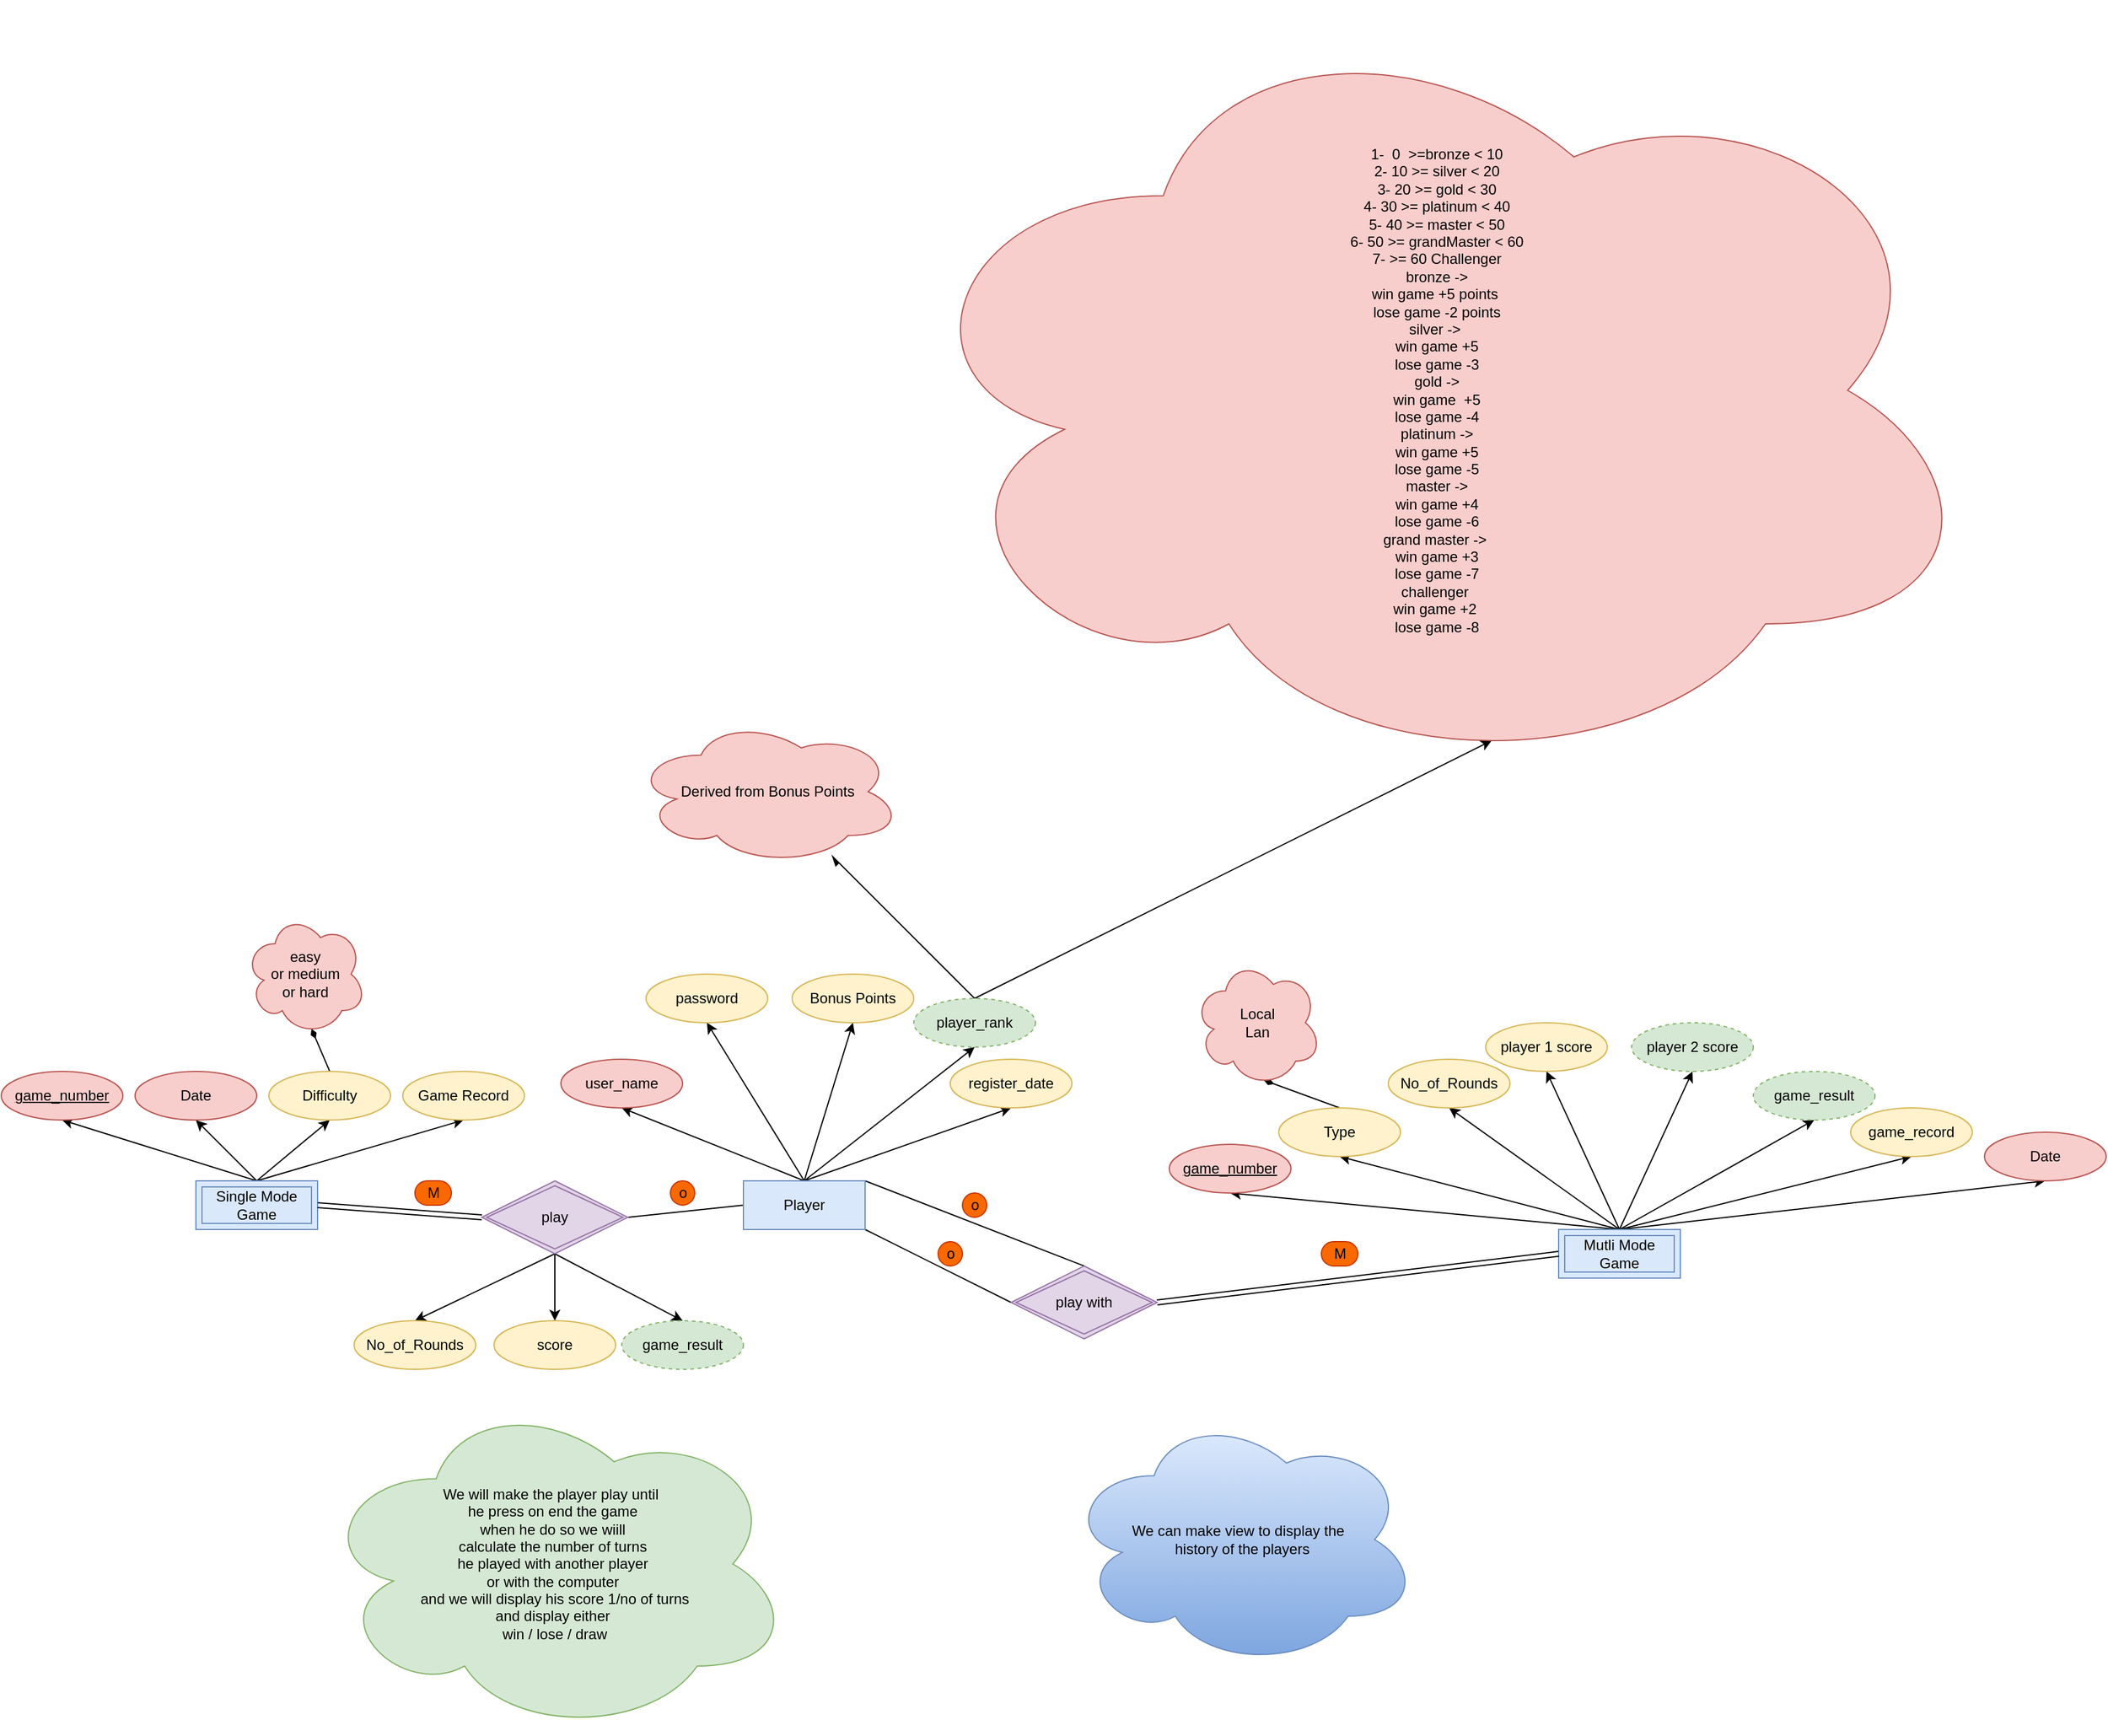 <mxfile version="15.4.0" type="device" pages="2"><diagram name="Final" id="NQjGGTN7L6fY98t0es6t"><mxGraphModel dx="2313" dy="1934" grid="1" gridSize="10" guides="1" tooltips="1" connect="1" arrows="1" fold="1" page="1" pageScale="1" pageWidth="850" pageHeight="1100" math="0" shadow="0" extFonts="Permanent Marker^https://fonts.googleapis.com/css?family=Permanent+Marker"><root><mxCell id="au_ikAlmlzK0Azq66Mfk-0"/><mxCell id="au_ikAlmlzK0Azq66Mfk-1" parent="au_ikAlmlzK0Azq66Mfk-0"/><mxCell id="au_ikAlmlzK0Azq66Mfk-2" style="rounded=0;orthogonalLoop=1;jettySize=auto;html=1;exitX=0.5;exitY=0;exitDx=0;exitDy=0;entryX=0.5;entryY=1;entryDx=0;entryDy=0;" parent="au_ikAlmlzK0Azq66Mfk-1" source="au_ikAlmlzK0Azq66Mfk-6" target="au_ikAlmlzK0Azq66Mfk-7" edge="1"><mxGeometry relative="1" as="geometry"/></mxCell><mxCell id="au_ikAlmlzK0Azq66Mfk-3" style="edgeStyle=none;rounded=0;orthogonalLoop=1;jettySize=auto;html=1;exitX=0.5;exitY=0;exitDx=0;exitDy=0;entryX=0.5;entryY=1;entryDx=0;entryDy=0;" parent="au_ikAlmlzK0Azq66Mfk-1" source="au_ikAlmlzK0Azq66Mfk-6" target="au_ikAlmlzK0Azq66Mfk-8" edge="1"><mxGeometry relative="1" as="geometry"/></mxCell><mxCell id="au_ikAlmlzK0Azq66Mfk-4" style="edgeStyle=none;rounded=0;orthogonalLoop=1;jettySize=auto;html=1;exitX=0.5;exitY=0;exitDx=0;exitDy=0;entryX=0.5;entryY=1;entryDx=0;entryDy=0;endArrow=classic;endFill=1;" parent="au_ikAlmlzK0Azq66Mfk-1" source="au_ikAlmlzK0Azq66Mfk-6" target="au_ikAlmlzK0Azq66Mfk-11" edge="1"><mxGeometry relative="1" as="geometry"/></mxCell><mxCell id="au_ikAlmlzK0Azq66Mfk-59" style="edgeStyle=none;rounded=0;orthogonalLoop=1;jettySize=auto;html=1;exitX=0;exitY=0.5;exitDx=0;exitDy=0;entryX=1;entryY=0.5;entryDx=0;entryDy=0;endArrow=none;endFill=0;" parent="au_ikAlmlzK0Azq66Mfk-1" source="au_ikAlmlzK0Azq66Mfk-6" target="au_ikAlmlzK0Azq66Mfk-37" edge="1"><mxGeometry relative="1" as="geometry"/></mxCell><mxCell id="au_ikAlmlzK0Azq66Mfk-68" style="edgeStyle=none;rounded=0;orthogonalLoop=1;jettySize=auto;html=1;exitX=1;exitY=0;exitDx=0;exitDy=0;entryX=0.5;entryY=0;entryDx=0;entryDy=0;endArrow=none;endFill=0;" parent="au_ikAlmlzK0Azq66Mfk-1" source="au_ikAlmlzK0Azq66Mfk-6" target="au_ikAlmlzK0Azq66Mfk-47" edge="1"><mxGeometry relative="1" as="geometry"/></mxCell><mxCell id="au_ikAlmlzK0Azq66Mfk-69" style="edgeStyle=none;rounded=0;orthogonalLoop=1;jettySize=auto;html=1;exitX=1;exitY=1;exitDx=0;exitDy=0;entryX=0;entryY=0.5;entryDx=0;entryDy=0;endArrow=none;endFill=0;" parent="au_ikAlmlzK0Azq66Mfk-1" source="au_ikAlmlzK0Azq66Mfk-6" target="au_ikAlmlzK0Azq66Mfk-47" edge="1"><mxGeometry relative="1" as="geometry"/></mxCell><mxCell id="au_ikAlmlzK0Azq66Mfk-101" style="edgeStyle=none;rounded=0;orthogonalLoop=1;jettySize=auto;html=1;exitX=0.5;exitY=0;exitDx=0;exitDy=0;entryX=0.5;entryY=1;entryDx=0;entryDy=0;endArrow=classic;endFill=1;" parent="au_ikAlmlzK0Azq66Mfk-1" source="au_ikAlmlzK0Azq66Mfk-6" target="au_ikAlmlzK0Azq66Mfk-100" edge="1"><mxGeometry relative="1" as="geometry"/></mxCell><mxCell id="au_ikAlmlzK0Azq66Mfk-105" style="edgeStyle=none;rounded=0;orthogonalLoop=1;jettySize=auto;html=1;exitX=0.5;exitY=0;exitDx=0;exitDy=0;entryX=0.5;entryY=1;entryDx=0;entryDy=0;endArrow=classic;endFill=1;" parent="au_ikAlmlzK0Azq66Mfk-1" source="au_ikAlmlzK0Azq66Mfk-6" target="au_ikAlmlzK0Azq66Mfk-103" edge="1"><mxGeometry relative="1" as="geometry"/></mxCell><mxCell id="au_ikAlmlzK0Azq66Mfk-6" value="Player" style="whiteSpace=wrap;html=1;align=center;fillColor=#dae8fc;strokeColor=#6c8ebf;" parent="au_ikAlmlzK0Azq66Mfk-1" vertex="1"><mxGeometry x="-120" y="110" width="100" height="40" as="geometry"/></mxCell><mxCell id="au_ikAlmlzK0Azq66Mfk-7" value="user_name" style="ellipse;whiteSpace=wrap;html=1;align=center;fillColor=#f8cecc;strokeColor=#b85450;" parent="au_ikAlmlzK0Azq66Mfk-1" vertex="1"><mxGeometry x="-270" y="10" width="100" height="40" as="geometry"/></mxCell><mxCell id="au_ikAlmlzK0Azq66Mfk-8" value="password" style="ellipse;whiteSpace=wrap;html=1;align=center;fillColor=#fff2cc;strokeColor=#d6b656;" parent="au_ikAlmlzK0Azq66Mfk-1" vertex="1"><mxGeometry x="-200" y="-60" width="100" height="40" as="geometry"/></mxCell><mxCell id="au_ikAlmlzK0Azq66Mfk-9" style="edgeStyle=none;rounded=0;orthogonalLoop=1;jettySize=auto;html=1;exitX=0.5;exitY=1;exitDx=0;exitDy=0;entryX=0.5;entryY=0;entryDx=0;entryDy=0;endArrow=classic;endFill=1;" parent="au_ikAlmlzK0Azq66Mfk-1" target="au_ikAlmlzK0Azq66Mfk-13" edge="1"><mxGeometry relative="1" as="geometry"><mxPoint x="-275" y="170" as="sourcePoint"/></mxGeometry></mxCell><mxCell id="au_ikAlmlzK0Azq66Mfk-10" value="M" style="text;html=1;resizable=0;autosize=1;align=center;verticalAlign=middle;points=[];fillColor=#fa6800;strokeColor=#C73500;rounded=1;arcSize=28;fontColor=#000000;shadow=0;sketch=0;glass=0;fillOpacity=100;strokeOpacity=100;imageWidth=50;imageHeight=50;absoluteArcSize=1;" parent="au_ikAlmlzK0Azq66Mfk-1" vertex="1"><mxGeometry x="-390" y="110" width="30" height="20" as="geometry"/></mxCell><mxCell id="au_ikAlmlzK0Azq66Mfk-11" value="register_date&lt;br&gt;" style="ellipse;whiteSpace=wrap;html=1;align=center;fillColor=#fff2cc;strokeColor=#d6b656;" parent="au_ikAlmlzK0Azq66Mfk-1" vertex="1"><mxGeometry x="50" y="10" width="100" height="40" as="geometry"/></mxCell><mxCell id="au_ikAlmlzK0Azq66Mfk-13" value="score" style="ellipse;whiteSpace=wrap;html=1;align=center;rounded=1;shadow=0;glass=0;sketch=0;fillColor=#fff2cc;strokeColor=#d6b656;" parent="au_ikAlmlzK0Azq66Mfk-1" vertex="1"><mxGeometry x="-325" y="225" width="100" height="40" as="geometry"/></mxCell><mxCell id="au_ikAlmlzK0Azq66Mfk-58" style="edgeStyle=none;rounded=0;orthogonalLoop=1;jettySize=auto;html=1;exitX=0.5;exitY=0;exitDx=0;exitDy=0;entryX=0.5;entryY=1;entryDx=0;entryDy=0;endArrow=classic;endFill=1;" parent="au_ikAlmlzK0Azq66Mfk-1" source="au_ikAlmlzK0Azq66Mfk-25" target="au_ikAlmlzK0Azq66Mfk-31" edge="1"><mxGeometry relative="1" as="geometry"/></mxCell><mxCell id="au_ikAlmlzK0Azq66Mfk-66" style="edgeStyle=none;rounded=0;orthogonalLoop=1;jettySize=auto;html=1;exitX=0.5;exitY=0;exitDx=0;exitDy=0;entryX=0.5;entryY=1;entryDx=0;entryDy=0;endArrow=classic;endFill=1;" parent="au_ikAlmlzK0Azq66Mfk-1" source="au_ikAlmlzK0Azq66Mfk-25" target="au_ikAlmlzK0Azq66Mfk-64" edge="1"><mxGeometry relative="1" as="geometry"/></mxCell><mxCell id="au_ikAlmlzK0Azq66Mfk-95" style="edgeStyle=none;rounded=0;orthogonalLoop=1;jettySize=auto;html=1;exitX=0.5;exitY=0;exitDx=0;exitDy=0;entryX=0.5;entryY=1;entryDx=0;entryDy=0;endArrow=classic;endFill=1;" parent="au_ikAlmlzK0Azq66Mfk-1" source="au_ikAlmlzK0Azq66Mfk-25" target="au_ikAlmlzK0Azq66Mfk-94" edge="1"><mxGeometry relative="1" as="geometry"/></mxCell><mxCell id="N71udRStdpYk3_82vWth-11" style="edgeStyle=none;rounded=0;orthogonalLoop=1;jettySize=auto;html=1;exitX=0.5;exitY=0;exitDx=0;exitDy=0;entryX=0.5;entryY=1;entryDx=0;entryDy=0;" parent="au_ikAlmlzK0Azq66Mfk-1" source="au_ikAlmlzK0Azq66Mfk-25" target="N71udRStdpYk3_82vWth-9" edge="1"><mxGeometry relative="1" as="geometry"/></mxCell><mxCell id="au_ikAlmlzK0Azq66Mfk-25" value="Single Mode Game" style="shape=ext;margin=3;double=1;whiteSpace=wrap;html=1;align=center;rounded=0;shadow=0;glass=0;sketch=0;fillColor=#dae8fc;strokeColor=#6c8ebf;" parent="au_ikAlmlzK0Azq66Mfk-1" vertex="1"><mxGeometry x="-570" y="110" width="100" height="40" as="geometry"/></mxCell><mxCell id="au_ikAlmlzK0Azq66Mfk-73" style="edgeStyle=none;rounded=0;orthogonalLoop=1;jettySize=auto;html=1;exitX=0.5;exitY=0;exitDx=0;exitDy=0;entryX=0.5;entryY=1;entryDx=0;entryDy=0;endArrow=classic;endFill=1;" parent="au_ikAlmlzK0Azq66Mfk-1" source="au_ikAlmlzK0Azq66Mfk-28" target="au_ikAlmlzK0Azq66Mfk-71" edge="1"><mxGeometry relative="1" as="geometry"/></mxCell><mxCell id="au_ikAlmlzK0Azq66Mfk-75" style="edgeStyle=none;rounded=0;orthogonalLoop=1;jettySize=auto;html=1;exitX=0.5;exitY=0;exitDx=0;exitDy=0;entryX=0.5;entryY=1;entryDx=0;entryDy=0;endArrow=classic;endFill=1;" parent="au_ikAlmlzK0Azq66Mfk-1" source="au_ikAlmlzK0Azq66Mfk-28" target="au_ikAlmlzK0Azq66Mfk-74" edge="1"><mxGeometry relative="1" as="geometry"/></mxCell><mxCell id="au_ikAlmlzK0Azq66Mfk-77" style="edgeStyle=none;rounded=0;orthogonalLoop=1;jettySize=auto;html=1;exitX=0.5;exitY=0;exitDx=0;exitDy=0;entryX=0.5;entryY=1;entryDx=0;entryDy=0;endArrow=classic;endFill=1;" parent="au_ikAlmlzK0Azq66Mfk-1" source="au_ikAlmlzK0Azq66Mfk-28" target="au_ikAlmlzK0Azq66Mfk-76" edge="1"><mxGeometry relative="1" as="geometry"/></mxCell><mxCell id="au_ikAlmlzK0Azq66Mfk-85" style="edgeStyle=none;rounded=0;orthogonalLoop=1;jettySize=auto;html=1;exitX=0.5;exitY=0;exitDx=0;exitDy=0;entryX=0.5;entryY=1;entryDx=0;entryDy=0;endArrow=classic;endFill=1;" parent="au_ikAlmlzK0Azq66Mfk-1" source="au_ikAlmlzK0Azq66Mfk-28" target="au_ikAlmlzK0Azq66Mfk-84" edge="1"><mxGeometry relative="1" as="geometry"/></mxCell><mxCell id="N71udRStdpYk3_82vWth-6" style="edgeStyle=none;rounded=0;orthogonalLoop=1;jettySize=auto;html=1;exitX=0.5;exitY=0;exitDx=0;exitDy=0;entryX=0.5;entryY=1;entryDx=0;entryDy=0;" parent="au_ikAlmlzK0Azq66Mfk-1" source="au_ikAlmlzK0Azq66Mfk-28" target="N71udRStdpYk3_82vWth-5" edge="1"><mxGeometry relative="1" as="geometry"/></mxCell><mxCell id="N71udRStdpYk3_82vWth-8" style="edgeStyle=none;rounded=0;orthogonalLoop=1;jettySize=auto;html=1;exitX=0.5;exitY=0;exitDx=0;exitDy=0;entryX=0.5;entryY=1;entryDx=0;entryDy=0;" parent="au_ikAlmlzK0Azq66Mfk-1" source="au_ikAlmlzK0Azq66Mfk-28" target="N71udRStdpYk3_82vWth-7" edge="1"><mxGeometry relative="1" as="geometry"/></mxCell><mxCell id="N71udRStdpYk3_82vWth-13" style="edgeStyle=none;rounded=0;orthogonalLoop=1;jettySize=auto;html=1;exitX=0.5;exitY=0;exitDx=0;exitDy=0;entryX=0.5;entryY=1;entryDx=0;entryDy=0;" parent="au_ikAlmlzK0Azq66Mfk-1" source="au_ikAlmlzK0Azq66Mfk-28" target="N71udRStdpYk3_82vWth-12" edge="1"><mxGeometry relative="1" as="geometry"/></mxCell><mxCell id="N71udRStdpYk3_82vWth-17" style="edgeStyle=none;rounded=0;orthogonalLoop=1;jettySize=auto;html=1;exitX=0.5;exitY=0;exitDx=0;exitDy=0;entryX=0.5;entryY=1;entryDx=0;entryDy=0;" parent="au_ikAlmlzK0Azq66Mfk-1" source="au_ikAlmlzK0Azq66Mfk-28" target="N71udRStdpYk3_82vWth-16" edge="1"><mxGeometry relative="1" as="geometry"/></mxCell><mxCell id="au_ikAlmlzK0Azq66Mfk-28" value="Mutli Mode Game" style="shape=ext;margin=3;double=1;whiteSpace=wrap;html=1;align=center;rounded=0;shadow=0;glass=0;sketch=0;fillColor=#dae8fc;strokeColor=#6c8ebf;" parent="au_ikAlmlzK0Azq66Mfk-1" vertex="1"><mxGeometry x="550" y="150" width="100" height="40" as="geometry"/></mxCell><mxCell id="au_ikAlmlzK0Azq66Mfk-89" style="edgeStyle=none;rounded=0;orthogonalLoop=1;jettySize=auto;html=1;exitX=0.5;exitY=0;exitDx=0;exitDy=0;entryX=0.55;entryY=0.95;entryDx=0;entryDy=0;entryPerimeter=0;endArrow=diamondThin;endFill=1;" parent="au_ikAlmlzK0Azq66Mfk-1" source="au_ikAlmlzK0Azq66Mfk-31" target="au_ikAlmlzK0Azq66Mfk-32" edge="1"><mxGeometry relative="1" as="geometry"/></mxCell><mxCell id="au_ikAlmlzK0Azq66Mfk-31" value="Difficulty&lt;br&gt;" style="ellipse;whiteSpace=wrap;html=1;align=center;rounded=0;shadow=0;glass=0;sketch=0;fillColor=#fff2cc;strokeColor=#d6b656;" parent="au_ikAlmlzK0Azq66Mfk-1" vertex="1"><mxGeometry x="-510" y="20" width="100" height="40" as="geometry"/></mxCell><mxCell id="au_ikAlmlzK0Azq66Mfk-32" value="easy &lt;br&gt;or medium &lt;br&gt;or hard" style="ellipse;shape=cloud;whiteSpace=wrap;html=1;align=center;rounded=0;shadow=0;glass=0;sketch=0;fillColor=#f8cecc;strokeColor=#b85450;" parent="au_ikAlmlzK0Azq66Mfk-1" vertex="1"><mxGeometry x="-530" y="-110" width="100" height="100" as="geometry"/></mxCell><mxCell id="au_ikAlmlzK0Azq66Mfk-35" style="edgeStyle=none;rounded=0;orthogonalLoop=1;jettySize=auto;html=1;exitX=0.5;exitY=1;exitDx=0;exitDy=0;entryX=0.5;entryY=0;entryDx=0;entryDy=0;endArrow=classic;endFill=1;" parent="au_ikAlmlzK0Azq66Mfk-1" source="au_ikAlmlzK0Azq66Mfk-37" target="au_ikAlmlzK0Azq66Mfk-51" edge="1"><mxGeometry relative="1" as="geometry"/></mxCell><mxCell id="au_ikAlmlzK0Azq66Mfk-36" style="edgeStyle=none;rounded=0;orthogonalLoop=1;jettySize=auto;html=1;exitX=0.5;exitY=1;exitDx=0;exitDy=0;entryX=0.5;entryY=0;entryDx=0;entryDy=0;endArrow=classic;endFill=1;" parent="au_ikAlmlzK0Azq66Mfk-1" source="au_ikAlmlzK0Azq66Mfk-37" target="au_ikAlmlzK0Azq66Mfk-52" edge="1"><mxGeometry relative="1" as="geometry"/></mxCell><mxCell id="au_ikAlmlzK0Azq66Mfk-60" style="edgeStyle=none;rounded=0;orthogonalLoop=1;jettySize=auto;html=1;exitX=0;exitY=0.5;exitDx=0;exitDy=0;entryX=1;entryY=0.5;entryDx=0;entryDy=0;endArrow=classic;endFill=1;shape=link;" parent="au_ikAlmlzK0Azq66Mfk-1" source="au_ikAlmlzK0Azq66Mfk-37" target="au_ikAlmlzK0Azq66Mfk-25" edge="1"><mxGeometry relative="1" as="geometry"/></mxCell><mxCell id="au_ikAlmlzK0Azq66Mfk-37" value="play" style="shape=rhombus;double=1;perimeter=rhombusPerimeter;whiteSpace=wrap;html=1;align=center;rounded=0;shadow=0;glass=0;sketch=0;fillColor=#e1d5e7;strokeColor=#9673a6;" parent="au_ikAlmlzK0Azq66Mfk-1" vertex="1"><mxGeometry x="-335" y="110" width="120" height="60" as="geometry"/></mxCell><mxCell id="au_ikAlmlzK0Azq66Mfk-70" style="edgeStyle=none;rounded=0;orthogonalLoop=1;jettySize=auto;html=1;exitX=1;exitY=0.5;exitDx=0;exitDy=0;entryX=0;entryY=0.5;entryDx=0;entryDy=0;endArrow=none;endFill=0;shape=link;" parent="au_ikAlmlzK0Azq66Mfk-1" source="au_ikAlmlzK0Azq66Mfk-47" target="au_ikAlmlzK0Azq66Mfk-28" edge="1"><mxGeometry relative="1" as="geometry"/></mxCell><mxCell id="au_ikAlmlzK0Azq66Mfk-47" value="play with&lt;br&gt;" style="shape=rhombus;double=1;perimeter=rhombusPerimeter;whiteSpace=wrap;html=1;align=center;rounded=0;shadow=0;glass=0;sketch=0;fillColor=#e1d5e7;strokeColor=#9673a6;" parent="au_ikAlmlzK0Azq66Mfk-1" vertex="1"><mxGeometry x="100" y="180" width="120" height="60" as="geometry"/></mxCell><mxCell id="au_ikAlmlzK0Azq66Mfk-50" value="o" style="text;html=1;resizable=0;autosize=1;align=center;verticalAlign=middle;points=[];fillColor=#fa6800;strokeColor=#C73500;rounded=1;arcSize=30;fontColor=#000000;shadow=0;sketch=0;glass=0;fillOpacity=100;strokeOpacity=100;imageWidth=50;imageHeight=50;absoluteArcSize=1;" parent="au_ikAlmlzK0Azq66Mfk-1" vertex="1"><mxGeometry x="-180" y="110" width="20" height="20" as="geometry"/></mxCell><mxCell id="au_ikAlmlzK0Azq66Mfk-51" value="game_result" style="ellipse;whiteSpace=wrap;html=1;align=center;dashed=1;rounded=0;shadow=0;glass=0;sketch=0;fillColor=#d5e8d4;strokeColor=#82b366;" parent="au_ikAlmlzK0Azq66Mfk-1" vertex="1"><mxGeometry x="-220" y="225" width="100" height="40" as="geometry"/></mxCell><mxCell id="au_ikAlmlzK0Azq66Mfk-52" value="No_of_Rounds" style="ellipse;whiteSpace=wrap;html=1;align=center;rounded=1;shadow=0;glass=0;sketch=0;fillColor=#fff2cc;strokeColor=#d6b656;" parent="au_ikAlmlzK0Azq66Mfk-1" vertex="1"><mxGeometry x="-440" y="225" width="100" height="40" as="geometry"/></mxCell><mxCell id="au_ikAlmlzK0Azq66Mfk-64" value="Date" style="ellipse;whiteSpace=wrap;html=1;align=center;rounded=0;shadow=0;glass=0;sketch=0;fillColor=#f8cecc;strokeColor=#b85450;" parent="au_ikAlmlzK0Azq66Mfk-1" vertex="1"><mxGeometry x="-620" y="20" width="100" height="40" as="geometry"/></mxCell><mxCell id="au_ikAlmlzK0Azq66Mfk-88" style="edgeStyle=none;rounded=0;orthogonalLoop=1;jettySize=auto;html=1;exitX=0.5;exitY=0;exitDx=0;exitDy=0;entryX=0.55;entryY=0.95;entryDx=0;entryDy=0;entryPerimeter=0;endArrow=diamondThin;endFill=1;" parent="au_ikAlmlzK0Azq66Mfk-1" source="au_ikAlmlzK0Azq66Mfk-71" target="au_ikAlmlzK0Azq66Mfk-72" edge="1"><mxGeometry relative="1" as="geometry"/></mxCell><mxCell id="au_ikAlmlzK0Azq66Mfk-71" value="Type" style="ellipse;whiteSpace=wrap;html=1;align=center;fillColor=#fff2cc;strokeColor=#d6b656;" parent="au_ikAlmlzK0Azq66Mfk-1" vertex="1"><mxGeometry x="320" y="50" width="100" height="40" as="geometry"/></mxCell><mxCell id="au_ikAlmlzK0Azq66Mfk-72" value="Local&lt;br&gt;Lan" style="ellipse;shape=cloud;whiteSpace=wrap;html=1;align=center;rounded=0;shadow=0;glass=0;sketch=0;fillColor=#f8cecc;strokeColor=#b85450;" parent="au_ikAlmlzK0Azq66Mfk-1" vertex="1"><mxGeometry x="250" y="-72.5" width="105" height="105" as="geometry"/></mxCell><mxCell id="au_ikAlmlzK0Azq66Mfk-74" value="No_of_Rounds" style="ellipse;whiteSpace=wrap;html=1;align=center;rounded=1;shadow=0;glass=0;sketch=0;fillColor=#fff2cc;strokeColor=#d6b656;" parent="au_ikAlmlzK0Azq66Mfk-1" vertex="1"><mxGeometry x="410" y="10" width="100" height="40" as="geometry"/></mxCell><mxCell id="au_ikAlmlzK0Azq66Mfk-76" value="player 1 score" style="ellipse;whiteSpace=wrap;html=1;align=center;rounded=1;shadow=0;glass=0;sketch=0;fillColor=#fff2cc;strokeColor=#d6b656;" parent="au_ikAlmlzK0Azq66Mfk-1" vertex="1"><mxGeometry x="490" y="-20" width="100" height="40" as="geometry"/></mxCell><mxCell id="au_ikAlmlzK0Azq66Mfk-81" value="M" style="text;html=1;resizable=0;autosize=1;align=center;verticalAlign=middle;points=[];fillColor=#fa6800;strokeColor=#C73500;rounded=1;arcSize=28;fontColor=#000000;shadow=0;sketch=0;glass=0;fillOpacity=100;strokeOpacity=100;imageWidth=50;imageHeight=50;absoluteArcSize=1;" parent="au_ikAlmlzK0Azq66Mfk-1" vertex="1"><mxGeometry x="355" y="160" width="30" height="20" as="geometry"/></mxCell><mxCell id="au_ikAlmlzK0Azq66Mfk-82" value="o" style="text;html=1;resizable=0;autosize=1;align=center;verticalAlign=middle;points=[];fillColor=#fa6800;strokeColor=#C73500;rounded=1;arcSize=30;fontColor=#000000;shadow=0;sketch=0;glass=0;fillOpacity=100;strokeOpacity=100;imageWidth=50;imageHeight=50;absoluteArcSize=1;" parent="au_ikAlmlzK0Azq66Mfk-1" vertex="1"><mxGeometry x="60" y="120" width="20" height="20" as="geometry"/></mxCell><mxCell id="au_ikAlmlzK0Azq66Mfk-83" value="o" style="text;html=1;resizable=0;autosize=1;align=center;verticalAlign=middle;points=[];fillColor=#fa6800;strokeColor=#C73500;rounded=1;arcSize=30;fontColor=#000000;shadow=0;sketch=0;glass=0;fillOpacity=100;strokeOpacity=100;imageWidth=50;imageHeight=50;absoluteArcSize=1;" parent="au_ikAlmlzK0Azq66Mfk-1" vertex="1"><mxGeometry x="40" y="160" width="20" height="20" as="geometry"/></mxCell><mxCell id="au_ikAlmlzK0Azq66Mfk-84" value="Date" style="ellipse;whiteSpace=wrap;html=1;align=center;rounded=0;shadow=0;glass=0;sketch=0;fillColor=#f8cecc;strokeColor=#b85450;" parent="au_ikAlmlzK0Azq66Mfk-1" vertex="1"><mxGeometry x="900" y="70" width="100" height="40" as="geometry"/></mxCell><mxCell id="au_ikAlmlzK0Azq66Mfk-94" value="Game Record" style="ellipse;whiteSpace=wrap;html=1;align=center;rounded=0;shadow=0;glass=0;sketch=0;fillColor=#fff2cc;strokeColor=#d6b656;" parent="au_ikAlmlzK0Azq66Mfk-1" vertex="1"><mxGeometry x="-400" y="20" width="100" height="40" as="geometry"/></mxCell><mxCell id="au_ikAlmlzK0Azq66Mfk-100" value="Bonus Points&lt;br&gt;" style="ellipse;whiteSpace=wrap;html=1;align=center;rounded=0;shadow=0;glass=0;sketch=0;fillColor=#fff2cc;strokeColor=#d6b656;" parent="au_ikAlmlzK0Azq66Mfk-1" vertex="1"><mxGeometry x="-80" y="-60" width="100" height="40" as="geometry"/></mxCell><mxCell id="au_ikAlmlzK0Azq66Mfk-106" style="edgeStyle=none;rounded=0;orthogonalLoop=1;jettySize=auto;html=1;exitX=0.5;exitY=0;exitDx=0;exitDy=0;endArrow=async;endFill=1;" parent="au_ikAlmlzK0Azq66Mfk-1" source="au_ikAlmlzK0Azq66Mfk-103" target="au_ikAlmlzK0Azq66Mfk-104" edge="1"><mxGeometry relative="1" as="geometry"/></mxCell><mxCell id="JC6gzqhIpQMueteMNrqm-1" style="rounded=0;orthogonalLoop=1;jettySize=auto;html=1;exitX=0.5;exitY=0;exitDx=0;exitDy=0;entryX=0.55;entryY=0.95;entryDx=0;entryDy=0;entryPerimeter=0;" edge="1" parent="au_ikAlmlzK0Azq66Mfk-1" source="au_ikAlmlzK0Azq66Mfk-103" target="JC6gzqhIpQMueteMNrqm-0"><mxGeometry relative="1" as="geometry"/></mxCell><mxCell id="au_ikAlmlzK0Azq66Mfk-103" value="player_rank" style="ellipse;whiteSpace=wrap;html=1;align=center;dashed=1;rounded=0;shadow=0;glass=0;sketch=0;fillColor=#d5e8d4;strokeColor=#82b366;" parent="au_ikAlmlzK0Azq66Mfk-1" vertex="1"><mxGeometry x="20" y="-40" width="100" height="40" as="geometry"/></mxCell><mxCell id="au_ikAlmlzK0Azq66Mfk-104" value="Derived from Bonus Points" style="ellipse;shape=cloud;whiteSpace=wrap;html=1;align=center;rounded=0;shadow=0;glass=0;sketch=0;fillColor=#f8cecc;strokeColor=#b85450;" parent="au_ikAlmlzK0Azq66Mfk-1" vertex="1"><mxGeometry x="-210" y="-270" width="220" height="120" as="geometry"/></mxCell><mxCell id="au_ikAlmlzK0Azq66Mfk-12" value="We can make view to display the&amp;nbsp;&amp;nbsp;&lt;br&gt;history of the players&lt;br&gt;" style="ellipse;shape=cloud;whiteSpace=wrap;html=1;align=center;rounded=1;shadow=0;glass=0;sketch=0;gradientColor=#7ea6e0;fillColor=#dae8fc;strokeColor=#6c8ebf;" parent="au_ikAlmlzK0Azq66Mfk-1" vertex="1"><mxGeometry x="145" y="300" width="290" height="210" as="geometry"/></mxCell><mxCell id="au_ikAlmlzK0Azq66Mfk-33" value="We will make the player play until&amp;nbsp;&amp;nbsp;&lt;br&gt;he press on end the game&amp;nbsp;&lt;br&gt;when he do so we wiill&amp;nbsp;&lt;br&gt;calculate the number of turns&amp;nbsp;&lt;br&gt;he played with another player&amp;nbsp;&lt;br&gt;or with the computer&amp;nbsp;&lt;br&gt;and we will display his score 1/no of turns&lt;br&gt;and display either&amp;nbsp;&lt;br&gt;win / lose / draw&lt;br&gt;" style="ellipse;shape=cloud;whiteSpace=wrap;html=1;align=center;rounded=0;shadow=0;glass=0;sketch=0;fillColor=#d5e8d4;strokeColor=#82b366;" parent="au_ikAlmlzK0Azq66Mfk-1" vertex="1"><mxGeometry x="-470" y="285" width="390" height="280" as="geometry"/></mxCell><mxCell id="N71udRStdpYk3_82vWth-5" value="player 2 score" style="ellipse;whiteSpace=wrap;html=1;align=center;dashed=1;rounded=0;shadow=0;glass=0;sketch=0;fillColor=#d5e8d4;strokeColor=#82b366;" parent="au_ikAlmlzK0Azq66Mfk-1" vertex="1"><mxGeometry x="610" y="-20" width="100" height="40" as="geometry"/></mxCell><mxCell id="N71udRStdpYk3_82vWth-7" value="game_result" style="ellipse;whiteSpace=wrap;html=1;align=center;dashed=1;rounded=0;shadow=0;glass=0;sketch=0;fillColor=#d5e8d4;strokeColor=#82b366;" parent="au_ikAlmlzK0Azq66Mfk-1" vertex="1"><mxGeometry x="710" y="20" width="100" height="40" as="geometry"/></mxCell><mxCell id="N71udRStdpYk3_82vWth-9" value="&lt;u&gt;game_number&lt;/u&gt;" style="ellipse;whiteSpace=wrap;html=1;align=center;rounded=0;shadow=0;glass=0;sketch=0;fillColor=#f8cecc;strokeColor=#b85450;" parent="au_ikAlmlzK0Azq66Mfk-1" vertex="1"><mxGeometry x="-730" y="20" width="100" height="40" as="geometry"/></mxCell><mxCell id="N71udRStdpYk3_82vWth-12" value="&lt;u&gt;game_number&lt;/u&gt;" style="ellipse;whiteSpace=wrap;html=1;align=center;rounded=0;shadow=0;glass=0;sketch=0;fillColor=#f8cecc;strokeColor=#b85450;" parent="au_ikAlmlzK0Azq66Mfk-1" vertex="1"><mxGeometry x="230" y="80" width="100" height="40" as="geometry"/></mxCell><mxCell id="N71udRStdpYk3_82vWth-16" value="game_record&lt;br&gt;" style="ellipse;whiteSpace=wrap;html=1;align=center;rounded=1;shadow=0;glass=0;sketch=0;fillColor=#fff2cc;strokeColor=#d6b656;" parent="au_ikAlmlzK0Azq66Mfk-1" vertex="1"><mxGeometry x="790" y="50" width="100" height="40" as="geometry"/></mxCell><mxCell id="N71udRStdpYk3_82vWth-18" style="edgeStyle=none;rounded=0;orthogonalLoop=1;jettySize=auto;html=1;exitX=0.5;exitY=1;exitDx=0;exitDy=0;" parent="au_ikAlmlzK0Azq66Mfk-1" source="au_ikAlmlzK0Azq66Mfk-76" target="au_ikAlmlzK0Azq66Mfk-76" edge="1"><mxGeometry relative="1" as="geometry"/></mxCell><mxCell id="JC6gzqhIpQMueteMNrqm-0" value="1-&amp;nbsp; 0&amp;nbsp; &amp;gt;=bronze &amp;lt; 10&lt;br&gt;2- 10 &amp;gt;= silver &amp;lt; 20&lt;br&gt;3- 20 &amp;gt;= gold &amp;lt; 30&lt;br&gt;4- 30 &amp;gt;= platinum &amp;lt; 40&lt;br&gt;5- 40 &amp;gt;= master &amp;lt; 50&lt;br&gt;6- 50 &amp;gt;= grandMaster &amp;lt; 60&lt;br&gt;7- &amp;gt;= 60 Challenger&lt;br&gt;bronze -&amp;gt;&lt;br&gt;win game +5 points&amp;nbsp;&lt;br&gt;lose game -2 points&lt;br&gt;silver -&amp;gt;&amp;nbsp;&lt;br&gt;win game +5&lt;br&gt;lose game -3&lt;br&gt;gold -&amp;gt;&lt;br&gt;win game&amp;nbsp; +5&lt;br&gt;lose game -4&lt;br&gt;platinum -&amp;gt;&lt;br&gt;win game +5&lt;br&gt;lose game -5&lt;br&gt;master -&amp;gt;&lt;br&gt;win game +4&lt;br&gt;lose game -6&lt;br&gt;grand master -&amp;gt;&amp;nbsp;&lt;br&gt;win game +3&lt;br&gt;lose game -7&lt;br&gt;challenger&amp;nbsp;&lt;br&gt;win game +2&amp;nbsp;&lt;br&gt;lose game -8" style="ellipse;shape=cloud;whiteSpace=wrap;html=1;align=center;rounded=0;shadow=0;glass=0;sketch=0;fillColor=#f8cecc;strokeColor=#b85450;" vertex="1" parent="au_ikAlmlzK0Azq66Mfk-1"><mxGeometry y="-860" width="900" height="640" as="geometry"/></mxCell></root></mxGraphModel></diagram><diagram id="R2lEEEUBdFMjLlhIrx00" name="Page-1"><mxGraphModel dx="2272" dy="814" grid="1" gridSize="10" guides="1" tooltips="1" connect="1" arrows="1" fold="1" page="1" pageScale="1" pageWidth="850" pageHeight="1100" math="0" shadow="0" extFonts="Permanent Marker^https://fonts.googleapis.com/css?family=Permanent+Marker"><root><mxCell id="0"/><mxCell id="1" parent="0"/><mxCell id="lZhEhdm4U5JBucvDfnSI-5" style="rounded=0;orthogonalLoop=1;jettySize=auto;html=1;exitX=0.5;exitY=0;exitDx=0;exitDy=0;entryX=0.5;entryY=1;entryDx=0;entryDy=0;" parent="1" source="lZhEhdm4U5JBucvDfnSI-1" target="lZhEhdm4U5JBucvDfnSI-3" edge="1"><mxGeometry relative="1" as="geometry"/></mxCell><mxCell id="lZhEhdm4U5JBucvDfnSI-6" style="edgeStyle=none;rounded=0;orthogonalLoop=1;jettySize=auto;html=1;exitX=0.5;exitY=0;exitDx=0;exitDy=0;entryX=0.5;entryY=1;entryDx=0;entryDy=0;" parent="1" source="lZhEhdm4U5JBucvDfnSI-1" target="lZhEhdm4U5JBucvDfnSI-4" edge="1"><mxGeometry relative="1" as="geometry"/></mxCell><mxCell id="lZhEhdm4U5JBucvDfnSI-13" style="edgeStyle=none;rounded=0;orthogonalLoop=1;jettySize=auto;html=1;exitX=0.5;exitY=0;exitDx=0;exitDy=0;entryX=0.5;entryY=1;entryDx=0;entryDy=0;endArrow=classic;endFill=1;" parent="1" source="lZhEhdm4U5JBucvDfnSI-1" target="lZhEhdm4U5JBucvDfnSI-12" edge="1"><mxGeometry relative="1" as="geometry"/></mxCell><mxCell id="lZhEhdm4U5JBucvDfnSI-66" style="edgeStyle=none;rounded=0;orthogonalLoop=1;jettySize=auto;html=1;exitX=1;exitY=0.5;exitDx=0;exitDy=0;endArrow=none;endFill=0;" parent="1" source="lZhEhdm4U5JBucvDfnSI-1" target="lZhEhdm4U5JBucvDfnSI-65" edge="1"><mxGeometry relative="1" as="geometry"/></mxCell><mxCell id="lZhEhdm4U5JBucvDfnSI-1" value="Player" style="whiteSpace=wrap;html=1;align=center;fillColor=#dae8fc;strokeColor=#6c8ebf;" parent="1" vertex="1"><mxGeometry x="-690" y="550" width="100" height="40" as="geometry"/></mxCell><mxCell id="lZhEhdm4U5JBucvDfnSI-3" value="user_name" style="ellipse;whiteSpace=wrap;html=1;align=center;fillColor=#f8cecc;strokeColor=#b85450;" parent="1" vertex="1"><mxGeometry x="-810" y="450" width="100" height="40" as="geometry"/></mxCell><mxCell id="lZhEhdm4U5JBucvDfnSI-4" value="password" style="ellipse;whiteSpace=wrap;html=1;align=center;fillColor=#fff2cc;strokeColor=#d6b656;" parent="1" vertex="1"><mxGeometry x="-690" y="450" width="100" height="40" as="geometry"/></mxCell><mxCell id="lZhEhdm4U5JBucvDfnSI-60" style="edgeStyle=none;rounded=0;orthogonalLoop=1;jettySize=auto;html=1;exitX=0.5;exitY=1;exitDx=0;exitDy=0;entryX=0.5;entryY=0;entryDx=0;entryDy=0;endArrow=classic;endFill=1;" parent="1" target="lZhEhdm4U5JBucvDfnSI-19" edge="1"><mxGeometry relative="1" as="geometry"><mxPoint x="-430" y="595" as="sourcePoint"/></mxGeometry></mxCell><mxCell id="lZhEhdm4U5JBucvDfnSI-11" value="M" style="text;html=1;resizable=0;autosize=1;align=center;verticalAlign=middle;points=[];fillColor=#fa6800;strokeColor=#C73500;rounded=1;arcSize=30;fontColor=#000000;shadow=0;sketch=0;glass=0;fillOpacity=100;strokeOpacity=100;imageWidth=50;imageHeight=50;absoluteArcSize=1;" parent="1" vertex="1"><mxGeometry x="-560" y="540" width="30" height="20" as="geometry"/></mxCell><mxCell id="lZhEhdm4U5JBucvDfnSI-12" value="register_date&lt;br&gt;" style="ellipse;whiteSpace=wrap;html=1;align=center;fillColor=#fff2cc;strokeColor=#d6b656;" parent="1" vertex="1"><mxGeometry x="-570" y="450" width="100" height="40" as="geometry"/></mxCell><mxCell id="lZhEhdm4U5JBucvDfnSI-17" value="we will make a player history table&lt;br&gt;&amp;nbsp;that represent the relation&lt;br&gt;&amp;nbsp;between the player and the game" style="ellipse;shape=cloud;whiteSpace=wrap;html=1;align=center;rounded=1;shadow=0;glass=0;sketch=0;gradientColor=#7ea6e0;fillColor=#dae8fc;strokeColor=#6c8ebf;" parent="1" vertex="1"><mxGeometry x="240" y="620" width="290" height="210" as="geometry"/></mxCell><mxCell id="lZhEhdm4U5JBucvDfnSI-19" value="score" style="ellipse;whiteSpace=wrap;html=1;align=center;rounded=1;shadow=0;glass=0;sketch=0;fillColor=#fff2cc;strokeColor=#d6b656;" parent="1" vertex="1"><mxGeometry x="-480" y="650" width="100" height="40" as="geometry"/></mxCell><mxCell id="lZhEhdm4U5JBucvDfnSI-30" style="edgeStyle=none;rounded=0;orthogonalLoop=1;jettySize=auto;html=1;exitX=0.5;exitY=1;exitDx=0;exitDy=0;entryX=0.5;entryY=0;entryDx=0;entryDy=0;endArrow=none;endFill=0;shape=link;" parent="1" source="lZhEhdm4U5JBucvDfnSI-23" target="lZhEhdm4U5JBucvDfnSI-29" edge="1"><mxGeometry relative="1" as="geometry"/></mxCell><mxCell id="lZhEhdm4U5JBucvDfnSI-32" style="edgeStyle=none;rounded=0;orthogonalLoop=1;jettySize=auto;html=1;exitX=0.5;exitY=0;exitDx=0;exitDy=0;entryX=0.5;entryY=1;entryDx=0;entryDy=0;endArrow=classic;endFill=1;" parent="1" source="lZhEhdm4U5JBucvDfnSI-23" target="lZhEhdm4U5JBucvDfnSI-31" edge="1"><mxGeometry relative="1" as="geometry"/></mxCell><mxCell id="M7CKgXm_ZCpsr1YbeXBi-2" style="rounded=0;orthogonalLoop=1;jettySize=auto;html=1;exitX=0.5;exitY=0;exitDx=0;exitDy=0;entryX=0.5;entryY=1;entryDx=0;entryDy=0;" parent="1" source="lZhEhdm4U5JBucvDfnSI-23" target="M7CKgXm_ZCpsr1YbeXBi-1" edge="1"><mxGeometry relative="1" as="geometry"/></mxCell><mxCell id="lZhEhdm4U5JBucvDfnSI-23" value="Game&lt;br&gt;" style="shape=ext;margin=3;double=1;whiteSpace=wrap;html=1;align=center;rounded=0;shadow=0;glass=0;sketch=0;fillColor=#dae8fc;strokeColor=#6c8ebf;" parent="1" vertex="1"><mxGeometry x="-190" y="310" width="100" height="40" as="geometry"/></mxCell><mxCell id="lZhEhdm4U5JBucvDfnSI-48" style="edgeStyle=none;rounded=0;orthogonalLoop=1;jettySize=auto;html=1;exitX=0.5;exitY=1;exitDx=0;exitDy=0;entryX=0.5;entryY=0;entryDx=0;entryDy=0;endArrow=none;endFill=0;" parent="1" source="lZhEhdm4U5JBucvDfnSI-29" target="lZhEhdm4U5JBucvDfnSI-44" edge="1"><mxGeometry relative="1" as="geometry"/></mxCell><mxCell id="lZhEhdm4U5JBucvDfnSI-49" style="edgeStyle=none;rounded=0;orthogonalLoop=1;jettySize=auto;html=1;exitX=0.5;exitY=1;exitDx=0;exitDy=0;entryX=0.5;entryY=0;entryDx=0;entryDy=0;endArrow=none;endFill=0;" parent="1" source="lZhEhdm4U5JBucvDfnSI-29" target="lZhEhdm4U5JBucvDfnSI-45" edge="1"><mxGeometry relative="1" as="geometry"/></mxCell><mxCell id="lZhEhdm4U5JBucvDfnSI-29" value="d" style="shape=stencil(tZRtDsIgDIZPw1/DRzyAQb0Hus4RERZAp7e3GzOR6dSYLSEkfQtPXwKFCBkqVQPhtCJiTThnlOKMcTOIVahhH5N4UV6rnYGUCdG7IzS6iD1D2wq8jm1WbAhd4Zp2CLl31iJEOxuyzFMeYUpb3EuvCdaXv2VRjfwTRPC9yaQSvv0du1jOA2Yz+c2xD/eT+50OnDtmc13cZGD2P1ZIVMYet5Cl83Dw7myLt2ZKbUzqoQ+OwRhdB/jSF8OmHTb1GH20fHeyF/+dmj6OTrgD);whiteSpace=wrap;html=1;fillColor=#d5e8d4;strokeColor=#82b366;perimeterSpacing=0;" parent="1" vertex="1"><mxGeometry x="-155" y="390" width="30" height="30" as="geometry"/></mxCell><mxCell id="lZhEhdm4U5JBucvDfnSI-31" value="date" style="ellipse;whiteSpace=wrap;html=1;align=center;rounded=0;shadow=0;glass=0;sketch=0;fillColor=#fff2cc;strokeColor=#d6b656;" parent="1" vertex="1"><mxGeometry x="-225" y="210" width="70" height="40" as="geometry"/></mxCell><mxCell id="lZhEhdm4U5JBucvDfnSI-51" style="edgeStyle=none;rounded=0;orthogonalLoop=1;jettySize=auto;html=1;exitX=0.5;exitY=1;exitDx=0;exitDy=0;entryX=0.5;entryY=0;entryDx=0;entryDy=0;endArrow=none;endFill=0;" parent="1" source="lZhEhdm4U5JBucvDfnSI-38" target="lZhEhdm4U5JBucvDfnSI-46" edge="1"><mxGeometry relative="1" as="geometry"/></mxCell><mxCell id="lZhEhdm4U5JBucvDfnSI-52" style="edgeStyle=none;rounded=0;orthogonalLoop=1;jettySize=auto;html=1;exitX=0.5;exitY=1;exitDx=0;exitDy=0;entryX=0.5;entryY=0;entryDx=0;entryDy=0;endArrow=none;endFill=0;" parent="1" source="lZhEhdm4U5JBucvDfnSI-38" target="lZhEhdm4U5JBucvDfnSI-47" edge="1"><mxGeometry relative="1" as="geometry"/></mxCell><mxCell id="lZhEhdm4U5JBucvDfnSI-38" value="d" style="shape=stencil(tZRtDsIgDIZPw1/DRzyAQb0Hus4RERZAp7e3GzOR6dSYLSEkfQtPXwKFCBkqVQPhtCJiTThnlOKMcTOIVahhH5N4UV6rnYGUCdG7IzS6iD1D2wq8jm1WbAhd4Zp2CLl31iJEOxuyzFMeYUpb3EuvCdaXv2VRjfwTRPC9yaQSvv0du1jOA2Yz+c2xD/eT+50OnDtmc13cZGD2P1ZIVMYet5Cl83Dw7myLt2ZKbUzqoQ+OwRhdB/jSF8OmHTb1GH20fHeyF/+dmj6OTrgD);whiteSpace=wrap;html=1;" parent="1" vertex="1"><mxGeometry x="-85" y="550" width="30" height="30" as="geometry"/></mxCell><mxCell id="lZhEhdm4U5JBucvDfnSI-55" style="edgeStyle=none;rounded=0;orthogonalLoop=1;jettySize=auto;html=1;exitX=0;exitY=0.5;exitDx=0;exitDy=0;entryX=1;entryY=0.5;entryDx=0;entryDy=0;endArrow=none;endFill=0;" parent="1" source="lZhEhdm4U5JBucvDfnSI-44" target="lZhEhdm4U5JBucvDfnSI-53" edge="1"><mxGeometry relative="1" as="geometry"/></mxCell><mxCell id="lZhEhdm4U5JBucvDfnSI-44" value="Single Mode Game" style="shape=ext;margin=3;double=1;whiteSpace=wrap;html=1;align=center;rounded=0;shadow=0;glass=0;sketch=0;fillColor=#dae8fc;strokeColor=#6c8ebf;" parent="1" vertex="1"><mxGeometry x="-255" y="470" width="100" height="40" as="geometry"/></mxCell><mxCell id="lZhEhdm4U5JBucvDfnSI-50" style="edgeStyle=none;rounded=0;orthogonalLoop=1;jettySize=auto;html=1;exitX=0.5;exitY=1;exitDx=0;exitDy=0;entryX=0.5;entryY=0;entryDx=0;entryDy=0;endArrow=none;endFill=0;shape=link;" parent="1" source="lZhEhdm4U5JBucvDfnSI-45" target="lZhEhdm4U5JBucvDfnSI-38" edge="1"><mxGeometry relative="1" as="geometry"/></mxCell><mxCell id="lZhEhdm4U5JBucvDfnSI-91" style="edgeStyle=none;rounded=0;orthogonalLoop=1;jettySize=auto;html=1;exitX=1;exitY=0.5;exitDx=0;exitDy=0;entryX=0;entryY=0.5;entryDx=0;entryDy=0;endArrow=none;endFill=0;shape=link;" parent="1" source="lZhEhdm4U5JBucvDfnSI-45" target="lZhEhdm4U5JBucvDfnSI-89" edge="1"><mxGeometry relative="1" as="geometry"/></mxCell><mxCell id="lZhEhdm4U5JBucvDfnSI-45" value="Mutli Mode Game" style="shape=ext;margin=3;double=1;whiteSpace=wrap;html=1;align=center;rounded=0;shadow=0;glass=0;sketch=0;fillColor=#dae8fc;strokeColor=#6c8ebf;" parent="1" vertex="1"><mxGeometry x="-120" y="470" width="100" height="40" as="geometry"/></mxCell><mxCell id="lZhEhdm4U5JBucvDfnSI-46" value="Local Game" style="shape=ext;margin=3;double=1;whiteSpace=wrap;html=1;align=center;rounded=0;shadow=0;glass=0;sketch=0;fillColor=#dae8fc;strokeColor=#6c8ebf;" parent="1" vertex="1"><mxGeometry x="-175" y="630" width="100" height="40" as="geometry"/></mxCell><mxCell id="lZhEhdm4U5JBucvDfnSI-47" value="Lan Game" style="shape=ext;margin=3;double=1;whiteSpace=wrap;html=1;align=center;rounded=0;shadow=0;glass=0;sketch=0;fillColor=#dae8fc;strokeColor=#6c8ebf;" parent="1" vertex="1"><mxGeometry x="-65" y="630" width="100" height="40" as="geometry"/></mxCell><mxCell id="lZhEhdm4U5JBucvDfnSI-53" value="Difficulty&lt;br&gt;" style="ellipse;whiteSpace=wrap;html=1;align=center;rounded=0;shadow=0;glass=0;sketch=0;fillColor=#fff2cc;strokeColor=#d6b656;" parent="1" vertex="1"><mxGeometry x="-410" y="440" width="100" height="40" as="geometry"/></mxCell><mxCell id="lZhEhdm4U5JBucvDfnSI-56" value="easy &lt;br&gt;or medium &lt;br&gt;or hard" style="ellipse;shape=cloud;whiteSpace=wrap;html=1;align=center;rounded=0;shadow=0;glass=0;sketch=0;fillColor=#f8cecc;strokeColor=#b85450;" parent="1" vertex="1"><mxGeometry x="-450" y="330" width="100" height="100" as="geometry"/></mxCell><mxCell id="lZhEhdm4U5JBucvDfnSI-61" value="We will make the player play until&amp;nbsp;&amp;nbsp;&lt;br&gt;he press on end the game&amp;nbsp;&lt;br&gt;when he do so we wiill&amp;nbsp;&lt;br&gt;calculate the number of turns&amp;nbsp;&lt;br&gt;he played with another player&amp;nbsp;&lt;br&gt;or with the computer&amp;nbsp;&lt;br&gt;and we will display his score 1/no of turns&lt;br&gt;and display either&amp;nbsp;&lt;br&gt;win / lose / draw&lt;br&gt;" style="ellipse;shape=cloud;whiteSpace=wrap;html=1;align=center;rounded=0;shadow=0;glass=0;sketch=0;fillColor=#d5e8d4;strokeColor=#82b366;" parent="1" vertex="1"><mxGeometry x="-835" y="150" width="390" height="280" as="geometry"/></mxCell><mxCell id="lZhEhdm4U5JBucvDfnSI-68" style="edgeStyle=none;rounded=0;orthogonalLoop=1;jettySize=auto;html=1;exitX=1;exitY=0.5;exitDx=0;exitDy=0;entryX=0.5;entryY=1;entryDx=0;entryDy=0;endArrow=classic;endFill=1;shape=link;" parent="1" source="lZhEhdm4U5JBucvDfnSI-65" target="lZhEhdm4U5JBucvDfnSI-44" edge="1"><mxGeometry relative="1" as="geometry"/></mxCell><mxCell id="lZhEhdm4U5JBucvDfnSI-99" style="edgeStyle=none;rounded=0;orthogonalLoop=1;jettySize=auto;html=1;exitX=0.5;exitY=1;exitDx=0;exitDy=0;entryX=0.5;entryY=0;entryDx=0;entryDy=0;endArrow=classic;endFill=1;" parent="1" source="lZhEhdm4U5JBucvDfnSI-65" target="lZhEhdm4U5JBucvDfnSI-97" edge="1"><mxGeometry relative="1" as="geometry"/></mxCell><mxCell id="lZhEhdm4U5JBucvDfnSI-101" style="edgeStyle=none;rounded=0;orthogonalLoop=1;jettySize=auto;html=1;exitX=0.5;exitY=1;exitDx=0;exitDy=0;entryX=0.5;entryY=0;entryDx=0;entryDy=0;endArrow=classic;endFill=1;" parent="1" source="lZhEhdm4U5JBucvDfnSI-65" target="lZhEhdm4U5JBucvDfnSI-100" edge="1"><mxGeometry relative="1" as="geometry"/></mxCell><mxCell id="lZhEhdm4U5JBucvDfnSI-65" value="play" style="shape=rhombus;double=1;perimeter=rhombusPerimeter;whiteSpace=wrap;html=1;align=center;rounded=0;shadow=0;glass=0;sketch=0;fillColor=#e1d5e7;strokeColor=#9673a6;" parent="1" vertex="1"><mxGeometry x="-490" y="535" width="120" height="60" as="geometry"/></mxCell><mxCell id="lZhEhdm4U5JBucvDfnSI-76" style="rounded=0;orthogonalLoop=1;jettySize=auto;html=1;exitX=0.5;exitY=0;exitDx=0;exitDy=0;entryX=0.5;entryY=1;entryDx=0;entryDy=0;" parent="1" source="lZhEhdm4U5JBucvDfnSI-79" target="lZhEhdm4U5JBucvDfnSI-80" edge="1"><mxGeometry relative="1" as="geometry"/></mxCell><mxCell id="lZhEhdm4U5JBucvDfnSI-77" style="edgeStyle=none;rounded=0;orthogonalLoop=1;jettySize=auto;html=1;exitX=0.5;exitY=0;exitDx=0;exitDy=0;entryX=0.5;entryY=1;entryDx=0;entryDy=0;" parent="1" source="lZhEhdm4U5JBucvDfnSI-79" target="lZhEhdm4U5JBucvDfnSI-81" edge="1"><mxGeometry relative="1" as="geometry"/></mxCell><mxCell id="lZhEhdm4U5JBucvDfnSI-78" style="edgeStyle=none;rounded=0;orthogonalLoop=1;jettySize=auto;html=1;exitX=0.5;exitY=0;exitDx=0;exitDy=0;entryX=0.5;entryY=1;entryDx=0;entryDy=0;endArrow=classic;endFill=1;" parent="1" source="lZhEhdm4U5JBucvDfnSI-79" target="lZhEhdm4U5JBucvDfnSI-82" edge="1"><mxGeometry relative="1" as="geometry"/></mxCell><mxCell id="lZhEhdm4U5JBucvDfnSI-88" style="rounded=0;orthogonalLoop=1;jettySize=auto;html=1;exitX=0.75;exitY=1;exitDx=0;exitDy=0;endArrow=none;endFill=0;entryX=1;entryY=0.5;entryDx=0;entryDy=0;" parent="1" source="lZhEhdm4U5JBucvDfnSI-79" target="lZhEhdm4U5JBucvDfnSI-89" edge="1"><mxGeometry relative="1" as="geometry"><mxPoint x="375.588" y="590" as="targetPoint"/></mxGeometry></mxCell><mxCell id="lZhEhdm4U5JBucvDfnSI-79" value="Player" style="whiteSpace=wrap;html=1;align=center;fillColor=#dae8fc;strokeColor=#6c8ebf;" parent="1" vertex="1"><mxGeometry x="300" y="440" width="100" height="40" as="geometry"/></mxCell><mxCell id="lZhEhdm4U5JBucvDfnSI-80" value="user_name" style="ellipse;whiteSpace=wrap;html=1;align=center;fillColor=#f8cecc;strokeColor=#b85450;" parent="1" vertex="1"><mxGeometry x="180" y="340" width="100" height="40" as="geometry"/></mxCell><mxCell id="lZhEhdm4U5JBucvDfnSI-81" value="password" style="ellipse;whiteSpace=wrap;html=1;align=center;fillColor=#fff2cc;strokeColor=#d6b656;" parent="1" vertex="1"><mxGeometry x="300" y="340" width="100" height="40" as="geometry"/></mxCell><mxCell id="lZhEhdm4U5JBucvDfnSI-82" value="register_date&lt;br&gt;" style="ellipse;whiteSpace=wrap;html=1;align=center;fillColor=#fff2cc;strokeColor=#d6b656;" parent="1" vertex="1"><mxGeometry x="420" y="340" width="100" height="40" as="geometry"/></mxCell><mxCell id="lZhEhdm4U5JBucvDfnSI-90" style="edgeStyle=none;rounded=0;orthogonalLoop=1;jettySize=auto;html=1;exitX=0;exitY=0.5;exitDx=0;exitDy=0;entryX=0;entryY=1;entryDx=0;entryDy=0;endArrow=none;endFill=0;" parent="1" source="lZhEhdm4U5JBucvDfnSI-89" target="lZhEhdm4U5JBucvDfnSI-79" edge="1"><mxGeometry relative="1" as="geometry"/></mxCell><mxCell id="lZhEhdm4U5JBucvDfnSI-89" value="play with&lt;br&gt;" style="shape=rhombus;double=1;perimeter=rhombusPerimeter;whiteSpace=wrap;html=1;align=center;rounded=0;shadow=0;glass=0;sketch=0;fillColor=#e1d5e7;strokeColor=#9673a6;" parent="1" vertex="1"><mxGeometry x="100" y="520" width="120" height="60" as="geometry"/></mxCell><mxCell id="lZhEhdm4U5JBucvDfnSI-92" value="O" style="text;html=1;resizable=0;autosize=1;align=center;verticalAlign=middle;points=[];fillColor=#fa6800;strokeColor=#C73500;rounded=1;arcSize=30;fontColor=#000000;shadow=0;sketch=0;glass=0;fillOpacity=100;strokeOpacity=100;imageWidth=50;imageHeight=50;absoluteArcSize=1;direction=south;rotation=-90;" parent="1" vertex="1"><mxGeometry x="220" y="475" width="20" height="30" as="geometry"/></mxCell><mxCell id="lZhEhdm4U5JBucvDfnSI-93" value="O" style="text;html=1;resizable=0;autosize=1;align=center;verticalAlign=middle;points=[];fillColor=#fa6800;strokeColor=#C73500;rounded=1;arcSize=30;fontColor=#000000;shadow=0;sketch=0;glass=0;fillOpacity=100;strokeOpacity=100;imageWidth=50;imageHeight=50;absoluteArcSize=1;direction=south;rotation=-90;" parent="1" vertex="1"><mxGeometry x="280" y="530" width="20" height="30" as="geometry"/></mxCell><mxCell id="lZhEhdm4U5JBucvDfnSI-94" value="o" style="text;html=1;resizable=0;autosize=1;align=center;verticalAlign=middle;points=[];fillColor=#fa6800;strokeColor=#C73500;rounded=1;arcSize=30;fontColor=#000000;shadow=0;sketch=0;glass=0;fillOpacity=100;strokeOpacity=100;imageWidth=50;imageHeight=50;absoluteArcSize=1;" parent="1" vertex="1"><mxGeometry x="-335" y="520" width="20" height="20" as="geometry"/></mxCell><mxCell id="lZhEhdm4U5JBucvDfnSI-97" value="case" style="ellipse;whiteSpace=wrap;html=1;align=center;dashed=1;rounded=0;shadow=0;glass=0;sketch=0;fillColor=#d5e8d4;strokeColor=#82b366;" parent="1" vertex="1"><mxGeometry x="-375" y="650" width="100" height="40" as="geometry"/></mxCell><mxCell id="lZhEhdm4U5JBucvDfnSI-100" value="No of turns&lt;br&gt;" style="ellipse;whiteSpace=wrap;html=1;align=center;rounded=1;shadow=0;glass=0;sketch=0;fillColor=#fff2cc;strokeColor=#d6b656;" parent="1" vertex="1"><mxGeometry x="-595" y="650" width="100" height="40" as="geometry"/></mxCell><mxCell id="M7CKgXm_ZCpsr1YbeXBi-1" value="Game Record" style="ellipse;whiteSpace=wrap;html=1;align=center;rounded=0;shadow=0;glass=0;sketch=0;fillColor=#fff2cc;strokeColor=#d6b656;" parent="1" vertex="1"><mxGeometry x="-140" y="210" width="100" height="40" as="geometry"/></mxCell><mxCell id="M7CKgXm_ZCpsr1YbeXBi-3" style="edgeStyle=none;rounded=0;orthogonalLoop=1;jettySize=auto;html=1;exitX=1;exitY=1;exitDx=0;exitDy=0;" parent="1" source="lZhEhdm4U5JBucvDfnSI-31" target="lZhEhdm4U5JBucvDfnSI-31" edge="1"><mxGeometry relative="1" as="geometry"/></mxCell></root></mxGraphModel></diagram></mxfile>